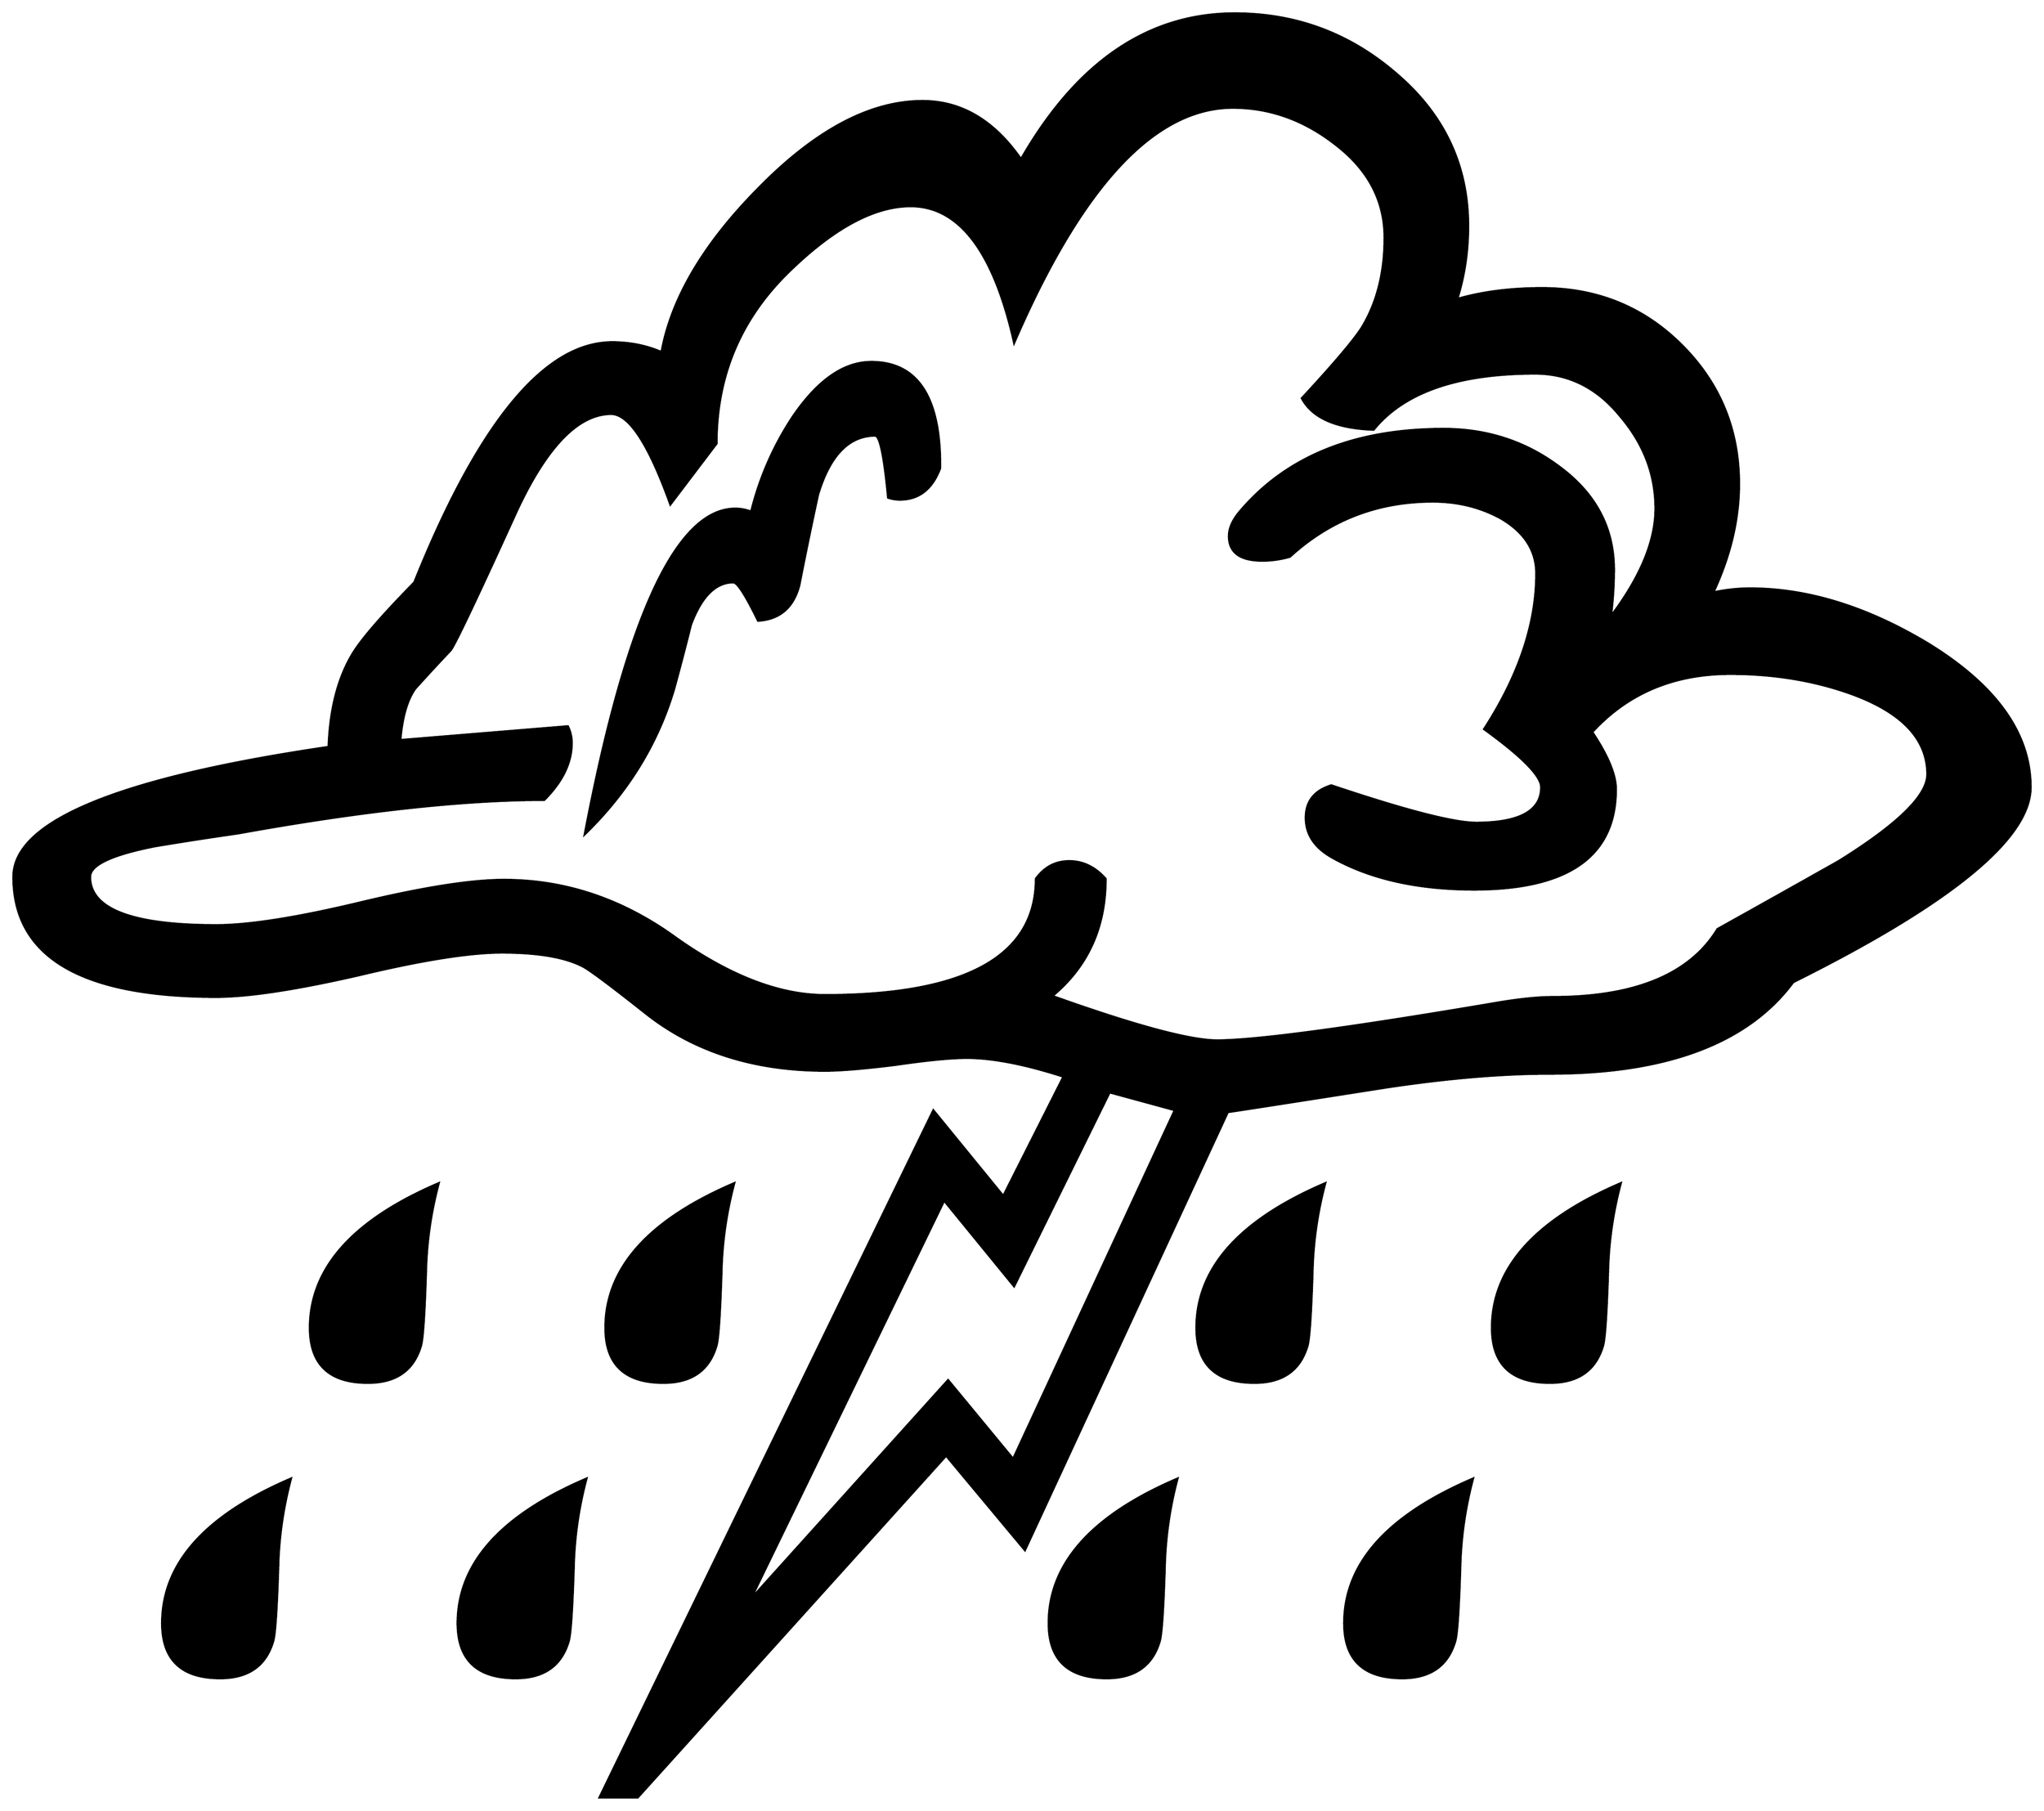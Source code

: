


\begin{tikzpicture}[y=0.80pt, x=0.80pt, yscale=-1.0, xscale=1.0, inner sep=0pt, outer sep=0pt]
\begin{scope}[shift={(100.0,1588.0)},nonzero rule]
  \path[draw=.,fill=.,line width=1.600pt] (1632.0,-182.0) ..
    controls (1624.0,-152.0) and (1619.667,-121.667) ..
    (1619.0,-91.0) .. controls (1617.667,-49.0) and (1616.0,-24.333)
    .. (1614.0,-17.0) .. controls (1606.667,8.333) and (1588.667,21.0)
    .. (1560.0,21.0) .. controls (1520.667,21.0) and (1501.0,2.333)
    .. (1501.0,-35.0) .. controls (1501.0,-95.667) and
    (1544.667,-144.667) .. (1632.0,-182.0) -- cycle(2048.0,-584.0)
    .. controls (2048.0,-532.0) and (1967.667,-466.0) ..
    (1807.0,-386.0) .. controls (1761.0,-324.0) and
    (1678.667,-293.0) .. (1560.0,-293.0) .. controls
    (1511.333,-293.0) and (1456.0,-288.333) .. (1394.0,-279.0) ..
    controls (1292.0,-263.0) and (1238.333,-254.667) ..
    (1233.0,-254.0) -- (1027.0,191.0) -- (947.0,95.0) --
    (634.0,442.0) -- (595.0,442.0) -- (934.0,-256.0) --
    (1005.0,-169.0) -- (1066.0,-290.0) .. controls
    (1026.667,-302.667) and (994.0,-309.0) .. (968.0,-309.0) ..
    controls (952.0,-309.0) and (928.0,-306.667) .. (896.0,-302.0)
    .. controls (864.0,-298.0) and (840.0,-296.0) ..
    (824.0,-296.0) .. controls (751.333,-296.0) and (690.333,-315.667)
    .. (641.0,-355.0) .. controls (605.667,-383.0) and
    (584.667,-398.667) .. (578.0,-402.0) .. controls (560.0,-411.333)
    and (532.667,-416.0) .. (496.0,-416.0) .. controls
    (463.333,-416.0) and (415.0,-408.333) .. (351.0,-393.0) ..
    controls (287.0,-378.333) and (238.667,-371.0) .. (206.0,-371.0)
    .. controls (68.667,-371.0) and (0.0,-411.667) .. (0.0,-493.0)
    .. controls (0.0,-549.667) and (106.667,-593.667) ..
    (320.0,-625.0) .. controls (321.333,-663.0) and (329.333,-694.333)
    .. (344.0,-719.0) .. controls (352.667,-733.667) and
    (373.667,-758.0) .. (407.0,-792.0) .. controls (472.333,-954.667)
    and (539.333,-1036.0) .. (608.0,-1036.0) .. controls
    (626.0,-1036.0) and (642.667,-1032.667) .. (658.0,-1026.0) ..
    controls (668.0,-1080.667) and (700.667,-1136.0) ..
    (756.0,-1192.0) .. controls (814.0,-1251.333) and
    (869.667,-1281.0) .. (923.0,-1281.0) .. controls
    (962.333,-1281.0) and (995.667,-1261.333) .. (1023.0,-1222.0) ..
    controls (1079.667,-1320.667) and (1152.0,-1370.0) ..
    (1240.0,-1370.0) .. controls (1302.667,-1370.0) and
    (1357.667,-1349.333) .. (1405.0,-1308.0) .. controls
    (1453.0,-1266.667) and (1477.0,-1215.333) .. (1477.0,-1154.0) ..
    controls (1477.0,-1128.0) and (1473.333,-1103.333) ..
    (1466.0,-1080.0) .. controls (1491.333,-1087.333) and
    (1520.0,-1091.0) .. (1552.0,-1091.0) .. controls
    (1608.0,-1091.0) and (1655.333,-1071.667) .. (1694.0,-1033.0) ..
    controls (1732.667,-994.333) and (1752.0,-947.333) ..
    (1752.0,-892.0) .. controls (1752.0,-856.0) and
    (1743.333,-819.333) .. (1726.0,-782.0) .. controls
    (1738.667,-784.667) and (1751.0,-786.0) .. (1763.0,-786.0) ..
    controls (1821.667,-786.0) and (1882.0,-767.333) ..
    (1944.0,-730.0) .. controls (2013.333,-687.333) and
    (2048.0,-638.667) .. (2048.0,-584.0) -- cycle(1332.0,-182.0)
    .. controls (1324.0,-152.0) and (1319.667,-121.667) ..
    (1319.0,-91.0) .. controls (1317.667,-49.0) and (1316.0,-24.333)
    .. (1314.0,-17.0) .. controls (1306.667,8.333) and (1288.667,21.0)
    .. (1260.0,21.0) .. controls (1220.667,21.0) and (1201.0,2.333)
    .. (1201.0,-35.0) .. controls (1201.0,-95.667) and
    (1244.667,-144.667) .. (1332.0,-182.0) -- cycle(1482.0,118.0) ..
    controls (1474.0,148.0) and (1469.667,178.333) .. (1469.0,209.0)
    .. controls (1467.667,251.0) and (1466.0,275.667) ..
    (1464.0,283.0) .. controls (1456.667,308.333) and (1438.667,321.0)
    .. (1410.0,321.0) .. controls (1370.667,321.0) and
    (1351.0,302.333) .. (1351.0,265.0) .. controls (1351.0,204.333)
    and (1394.667,155.333) .. (1482.0,118.0) -- cycle(1182.0,118.0)
    .. controls (1174.0,148.0) and (1169.667,178.333) ..
    (1169.0,209.0) .. controls (1167.667,251.0) and (1166.0,275.667)
    .. (1164.0,283.0) .. controls (1156.667,308.333) and
    (1138.667,321.0) .. (1110.0,321.0) .. controls (1070.667,321.0)
    and (1051.0,302.333) .. (1051.0,265.0) .. controls
    (1051.0,204.333) and (1094.667,155.333) .. (1182.0,118.0) --
    cycle(732.0,-182.0) .. controls (724.0,-152.0) and
    (719.667,-121.667) .. (719.0,-91.0) .. controls (717.667,-49.0)
    and (716.0,-24.333) .. (714.0,-17.0) .. controls (706.667,8.333)
    and (688.667,21.0) .. (660.0,21.0) .. controls (620.667,21.0)
    and (601.0,2.333) .. (601.0,-35.0) .. controls (601.0,-95.667)
    and (644.667,-144.667) .. (732.0,-182.0) -- cycle(432.0,-182.0)
    .. controls (424.0,-152.0) and (419.667,-121.667) ..
    (419.0,-91.0) .. controls (417.667,-49.0) and (416.0,-24.333) ..
    (414.0,-17.0) .. controls (406.667,8.333) and (388.667,21.0) ..
    (360.0,21.0) .. controls (320.667,21.0) and (301.0,2.333) ..
    (301.0,-35.0) .. controls (301.0,-95.667) and (344.667,-144.667)
    .. (432.0,-182.0) -- cycle(582.0,118.0) .. controls
    (574.0,148.0) and (569.667,178.333) .. (569.0,209.0) .. controls
    (567.667,251.0) and (566.0,275.667) .. (564.0,283.0) .. controls
    (556.667,308.333) and (538.667,321.0) .. (510.0,321.0) .. controls
    (470.667,321.0) and (451.0,302.333) .. (451.0,265.0) .. controls
    (451.0,204.333) and (494.667,155.333) .. (582.0,118.0) --
    cycle(282.0,118.0) .. controls (274.0,148.0) and
    (269.667,178.333) .. (269.0,209.0) .. controls (267.667,251.0) and
    (266.0,275.667) .. (264.0,283.0) .. controls (256.667,308.333) and
    (238.667,321.0) .. (210.0,321.0) .. controls (170.667,321.0) and
    (151.0,302.333) .. (151.0,265.0) .. controls (151.0,204.333) and
    (194.667,155.333) .. (282.0,118.0) -- cycle(1943.0,-597.0) ..
    controls (1943.0,-633.0) and (1917.0,-660.333) ..
    (1865.0,-679.0) .. controls (1827.667,-692.333) and
    (1787.0,-699.0) .. (1743.0,-699.0) .. controls
    (1685.667,-699.0) and (1639.0,-679.333) .. (1603.0,-640.0) ..
    controls (1619.0,-616.0) and (1627.0,-596.667) ..
    (1627.0,-582.0) .. controls (1627.0,-514.0) and
    (1579.0,-480.0) .. (1483.0,-480.0) .. controls
    (1425.0,-480.0) and (1376.667,-491.0) .. (1338.0,-513.0) ..
    controls (1320.667,-523.0) and (1312.0,-536.333) ..
    (1312.0,-553.0) .. controls (1312.0,-569.667) and
    (1320.667,-580.667) .. (1338.0,-586.0) .. controls
    (1413.333,-560.667) and (1462.333,-548.0) .. (1485.0,-548.0) ..
    controls (1529.0,-548.0) and (1551.0,-560.0) ..
    (1551.0,-584.0) .. controls (1551.0,-595.333) and
    (1531.667,-615.0) .. (1493.0,-643.0) .. controls
    (1528.333,-697.667) and (1546.0,-750.333) .. (1546.0,-801.0) ..
    controls (1546.0,-824.333) and (1534.0,-843.0) ..
    (1510.0,-857.0) .. controls (1489.333,-868.333) and
    (1466.333,-874.0) .. (1441.0,-874.0) .. controls
    (1385.0,-874.0) and (1336.667,-855.333) .. (1296.0,-818.0) ..
    controls (1286.667,-815.333) and (1277.333,-814.0) ..
    (1268.0,-814.0) .. controls (1245.333,-814.0) and
    (1234.0,-822.333) .. (1234.0,-839.0) .. controls
    (1234.0,-847.0) and (1237.667,-855.333) .. (1245.0,-864.0) ..
    controls (1292.333,-920.0) and (1361.333,-948.0) ..
    (1452.0,-948.0) .. controls (1496.0,-948.0) and
    (1535.0,-935.333) .. (1569.0,-910.0) .. controls
    (1606.333,-882.667) and (1625.0,-847.667) .. (1625.0,-805.0) ..
    controls (1625.0,-789.667) and (1624.0,-774.0) ..
    (1622.0,-758.0) .. controls (1652.0,-798.0) and
    (1667.0,-834.333) .. (1667.0,-867.0) .. controls
    (1667.0,-901.667) and (1655.0,-933.0) .. (1631.0,-961.0) ..
    controls (1607.667,-989.667) and (1579.0,-1004.0) ..
    (1545.0,-1004.0) .. controls (1466.333,-1004.0) and
    (1411.667,-985.0) .. (1381.0,-947.0) .. controls
    (1343.0,-948.333) and (1318.667,-959.0) .. (1308.0,-979.0) ..
    controls (1340.667,-1014.333) and (1361.0,-1038.333) ..
    (1369.0,-1051.0) .. controls (1384.333,-1076.333) and
    (1392.0,-1106.667) .. (1392.0,-1142.0) .. controls
    (1392.0,-1179.333) and (1375.667,-1210.667) .. (1343.0,-1236.0) ..
    controls (1311.0,-1261.333) and (1276.0,-1274.0) ..
    (1238.0,-1274.0) .. controls (1158.667,-1274.0) and
    (1084.667,-1194.333) .. (1016.0,-1035.0) .. controls
    (995.333,-1127.667) and (960.333,-1174.0) .. (911.0,-1174.0) ..
    controls (873.667,-1174.0) and (832.0,-1151.333) ..
    (786.0,-1106.0) .. controls (738.0,-1058.667) and
    (714.0,-1001.0) .. (714.0,-933.0) -- (667.0,-871.0) ..
    controls (645.0,-932.333) and (625.0,-963.0) .. (607.0,-963.0)
    .. controls (573.667,-963.0) and (541.667,-930.0) ..
    (511.0,-864.0) .. controls (470.333,-774.667) and (448.0,-727.667)
    .. (444.0,-723.0) .. controls (432.0,-710.333) and
    (420.0,-697.333) .. (408.0,-684.0) .. controls (400.0,-672.667)
    and (395.0,-655.333) .. (393.0,-632.0) -- (563.0,-646.0) ..
    controls (565.667,-640.667) and (567.0,-635.0) .. (567.0,-629.0)
    .. controls (567.0,-609.0) and (557.667,-589.667) ..
    (539.0,-571.0) .. controls (457.0,-571.0) and (353.333,-559.667)
    .. (228.0,-537.0) .. controls (200.0,-533.0) and
    (172.0,-528.667) .. (144.0,-524.0) .. controls (100.0,-515.333)
    and (78.0,-505.0) .. (78.0,-493.0) .. controls (78.0,-460.333)
    and (120.667,-444.0) .. (206.0,-444.0) .. controls
    (239.333,-444.0) and (288.0,-451.667) .. (352.0,-467.0) ..
    controls (416.0,-482.333) and (464.667,-490.0) .. (498.0,-490.0)
    .. controls (560.667,-490.0) and (619.0,-470.333) ..
    (673.0,-431.0) .. controls (727.667,-392.333) and (778.0,-373.0)
    .. (824.0,-373.0) .. controls (966.667,-373.0) and
    (1038.0,-412.333) .. (1038.0,-491.0) .. controls
    (1046.667,-503.0) and (1058.0,-509.0) .. (1072.0,-509.0) ..
    controls (1086.0,-509.0) and (1098.333,-503.0) ..
    (1109.0,-491.0) .. controls (1109.0,-441.667) and
    (1091.0,-402.0) .. (1055.0,-372.0) .. controls
    (1139.0,-342.0) and (1194.667,-327.0) .. (1222.0,-327.0) ..
    controls (1261.333,-327.0) and (1355.667,-339.667) ..
    (1505.0,-365.0) .. controls (1528.333,-369.0) and
    (1547.667,-371.0) .. (1563.0,-371.0) .. controls
    (1646.333,-371.0) and (1702.0,-394.0) .. (1730.0,-440.0) ..
    controls (1770.667,-462.667) and (1811.667,-485.667) ..
    (1853.0,-509.0) .. controls (1913.0,-546.333) and
    (1943.0,-575.667) .. (1943.0,-597.0) -- cycle(1179.0,-256.0)
    -- (1113.0,-274.0) -- (1016.0,-77.0) -- (945.0,-164.0) --
    (749.0,240.0) -- (949.0,18.0) -- (1015.0,98.0) --
    (1179.0,-256.0) -- cycle(941.0,-908.0) .. controls
    (933.0,-886.667) and (919.333,-876.0) .. (900.0,-876.0) ..
    controls (896.0,-876.0) and (892.0,-876.667) .. (888.0,-878.0)
    .. controls (884.0,-920.0) and (879.667,-941.0) ..
    (875.0,-941.0) .. controls (848.333,-941.0) and (829.0,-921.0)
    .. (817.0,-881.0) .. controls (810.333,-850.333) and
    (804.0,-819.667) .. (798.0,-789.0) .. controls (792.0,-766.333)
    and (778.0,-754.333) .. (756.0,-753.0) .. controls
    (743.333,-779.0) and (735.0,-792.0) .. (731.0,-792.0) ..
    controls (713.0,-792.0) and (698.667,-777.667) .. (688.0,-749.0)
    .. controls (682.667,-727.667) and (677.0,-706.0) ..
    (671.0,-684.0) .. controls (654.333,-628.0) and (624.0,-578.667)
    .. (580.0,-536.0) .. controls (622.0,-756.667) and
    (673.0,-867.0) .. (733.0,-867.0) .. controls (738.333,-867.0)
    and (743.667,-866.0) .. (749.0,-864.0) .. controls
    (757.667,-898.667) and (771.667,-930.667) .. (791.0,-960.0) ..
    controls (816.333,-997.333) and (843.0,-1016.0) ..
    (871.0,-1016.0) .. controls (918.333,-1016.0) and
    (941.667,-980.0) .. (941.0,-908.0) -- cycle;
\end{scope}

\end{tikzpicture}

